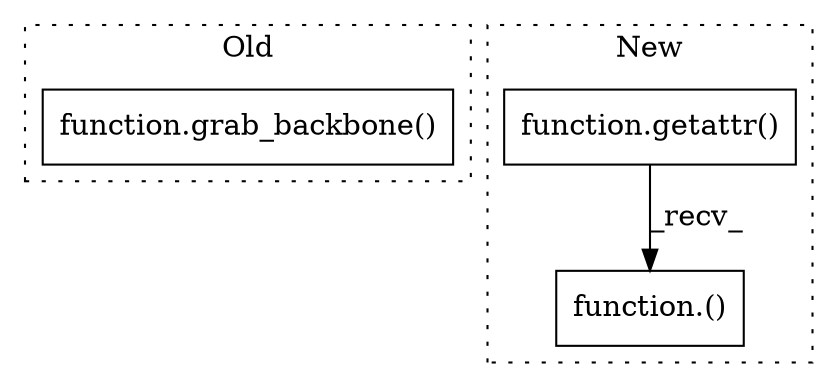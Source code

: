 digraph G {
subgraph cluster0 {
1 [label="function.grab_backbone()" a="75" s="5489" l="55" shape="box"];
label = "Old";
style="dotted";
}
subgraph cluster1 {
2 [label="function.getattr()" a="75" s="4777,4803" l="8,1" shape="box"];
3 [label="function.()" a="75" s="4777,4815" l="28,1" shape="box"];
label = "New";
style="dotted";
}
2 -> 3 [label="_recv_"];
}